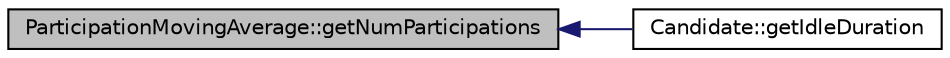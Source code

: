 digraph G
{
  edge [fontname="Helvetica",fontsize="10",labelfontname="Helvetica",labelfontsize="10"];
  node [fontname="Helvetica",fontsize="10",shape=record];
  rankdir=LR;
  Node1 [label="ParticipationMovingAverage::getNumParticipations",height=0.2,width=0.4,color="black", fillcolor="grey75", style="filled" fontcolor="black"];
  Node1 -> Node2 [dir=back,color="midnightblue",fontsize="10",style="solid",fontname="Helvetica"];
  Node2 [label="Candidate::getIdleDuration",height=0.2,width=0.4,color="black", fillcolor="white", style="filled",URL="$class_candidate.html#a45b1760b868a298de0e27e4ef0cca2b8"];
}
